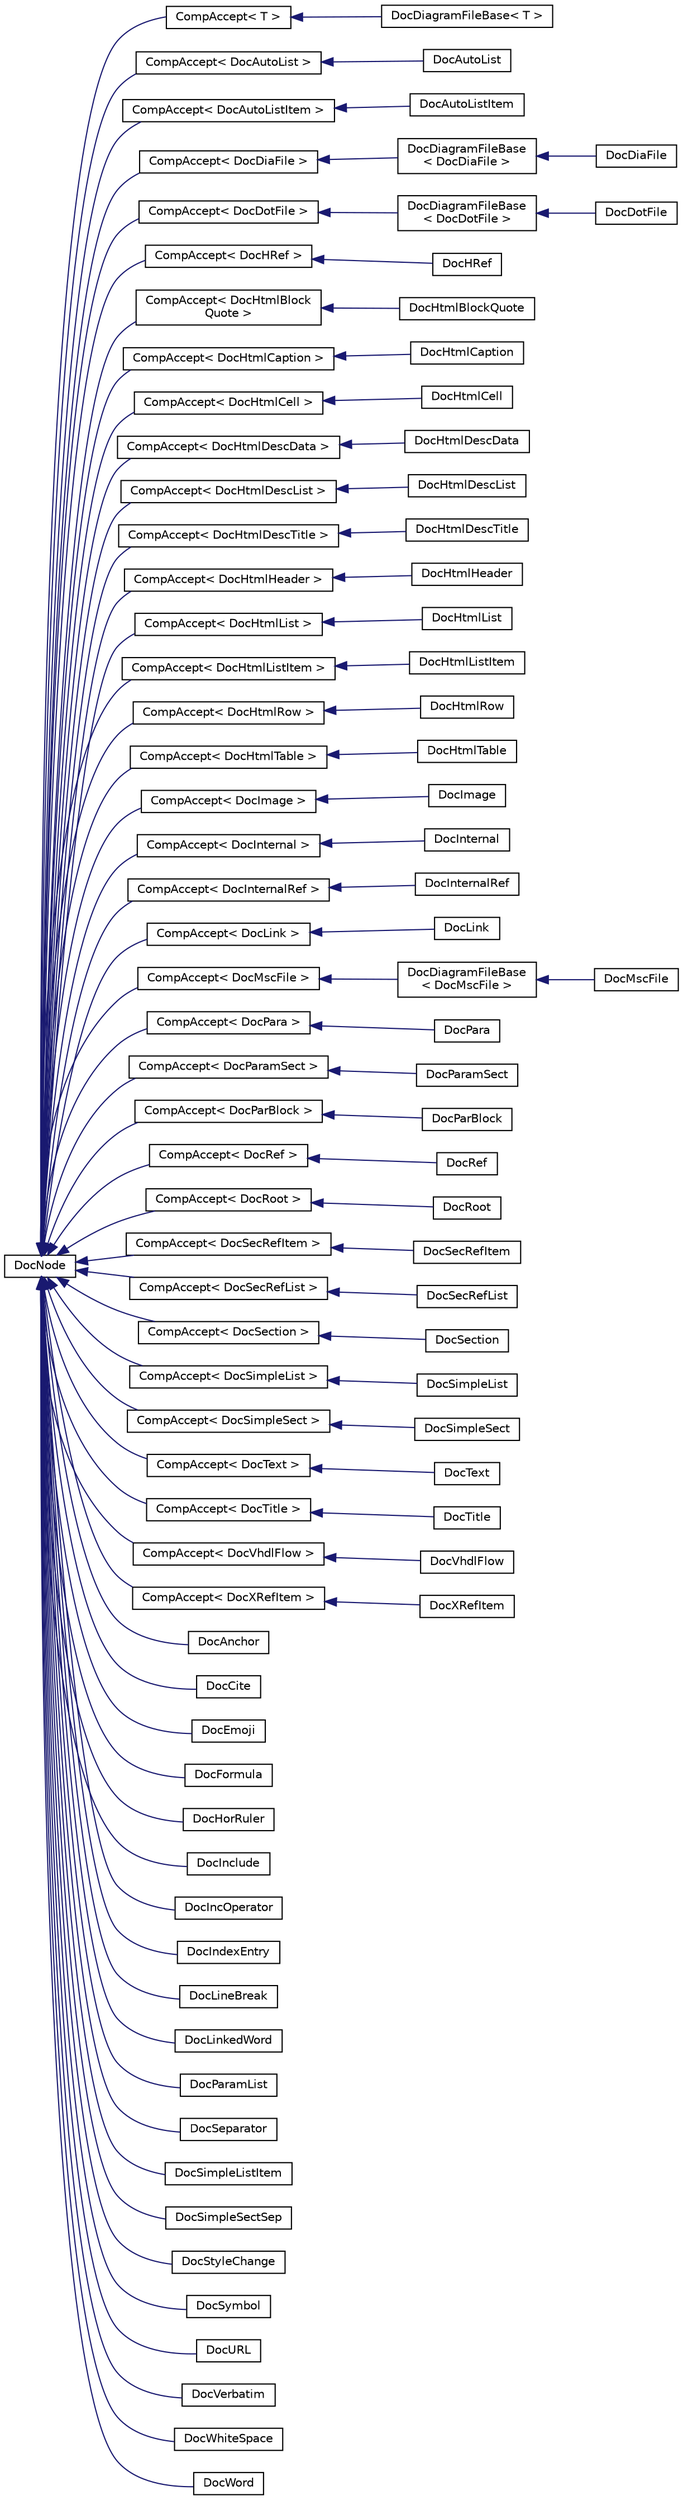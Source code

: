 digraph "类继承关系图"
{
 // INTERACTIVE_SVG=YES
 // LATEX_PDF_SIZE
  edge [fontname="Helvetica",fontsize="10",labelfontname="Helvetica",labelfontsize="10"];
  node [fontname="Helvetica",fontsize="10",shape=record];
  rankdir="LR";
  Node0 [label="DocNode",height=0.2,width=0.4,color="black", fillcolor="white", style="filled",URL="$d9/d0e/class_doc_node.html",tooltip="Abstract node interface with type information."];
  Node0 -> Node1 [dir="back",color="midnightblue",fontsize="10",style="solid",fontname="Helvetica"];
  Node1 [label="CompAccept\< T \>",height=0.2,width=0.4,color="black", fillcolor="white", style="filled",URL="$d7/da3/class_comp_accept.html",tooltip="Default accept implementation for compound nodes in the abstract syntax tree."];
  Node1 -> Node2 [dir="back",color="midnightblue",fontsize="10",style="solid",fontname="Helvetica"];
  Node2 [label="DocDiagramFileBase\< T \>",height=0.2,width=0.4,color="black", fillcolor="white", style="filled",URL="$d3/d7c/class_doc_diagram_file_base.html",tooltip=" "];
  Node0 -> Node3 [dir="back",color="midnightblue",fontsize="10",style="solid",fontname="Helvetica"];
  Node3 [label="CompAccept\< DocAutoList \>",height=0.2,width=0.4,color="black", fillcolor="white", style="filled",URL="$d7/da3/class_comp_accept.html",tooltip=" "];
  Node3 -> Node4 [dir="back",color="midnightblue",fontsize="10",style="solid",fontname="Helvetica"];
  Node4 [label="DocAutoList",height=0.2,width=0.4,color="black", fillcolor="white", style="filled",URL="$d1/d3f/class_doc_auto_list.html",tooltip="Node representing an auto List"];
  Node0 -> Node5 [dir="back",color="midnightblue",fontsize="10",style="solid",fontname="Helvetica"];
  Node5 [label="CompAccept\< DocAutoListItem \>",height=0.2,width=0.4,color="black", fillcolor="white", style="filled",URL="$d7/da3/class_comp_accept.html",tooltip=" "];
  Node5 -> Node6 [dir="back",color="midnightblue",fontsize="10",style="solid",fontname="Helvetica"];
  Node6 [label="DocAutoListItem",height=0.2,width=0.4,color="black", fillcolor="white", style="filled",URL="$d8/df9/class_doc_auto_list_item.html",tooltip="Node representing an item of a auto list"];
  Node0 -> Node7 [dir="back",color="midnightblue",fontsize="10",style="solid",fontname="Helvetica"];
  Node7 [label="CompAccept\< DocDiaFile \>",height=0.2,width=0.4,color="black", fillcolor="white", style="filled",URL="$d7/da3/class_comp_accept.html",tooltip=" "];
  Node7 -> Node8 [dir="back",color="midnightblue",fontsize="10",style="solid",fontname="Helvetica"];
  Node8 [label="DocDiagramFileBase\l\< DocDiaFile \>",height=0.2,width=0.4,color="black", fillcolor="white", style="filled",URL="$d3/d7c/class_doc_diagram_file_base.html",tooltip=" "];
  Node8 -> Node9 [dir="back",color="midnightblue",fontsize="10",style="solid",fontname="Helvetica"];
  Node9 [label="DocDiaFile",height=0.2,width=0.4,color="black", fillcolor="white", style="filled",URL="$d6/ddb/class_doc_dia_file.html",tooltip="Node representing a dia file"];
  Node0 -> Node10 [dir="back",color="midnightblue",fontsize="10",style="solid",fontname="Helvetica"];
  Node10 [label="CompAccept\< DocDotFile \>",height=0.2,width=0.4,color="black", fillcolor="white", style="filled",URL="$d7/da3/class_comp_accept.html",tooltip=" "];
  Node10 -> Node11 [dir="back",color="midnightblue",fontsize="10",style="solid",fontname="Helvetica"];
  Node11 [label="DocDiagramFileBase\l\< DocDotFile \>",height=0.2,width=0.4,color="black", fillcolor="white", style="filled",URL="$d3/d7c/class_doc_diagram_file_base.html",tooltip=" "];
  Node11 -> Node12 [dir="back",color="midnightblue",fontsize="10",style="solid",fontname="Helvetica"];
  Node12 [label="DocDotFile",height=0.2,width=0.4,color="black", fillcolor="white", style="filled",URL="$df/d37/class_doc_dot_file.html",tooltip="Node representing a dot file"];
  Node0 -> Node13 [dir="back",color="midnightblue",fontsize="10",style="solid",fontname="Helvetica"];
  Node13 [label="CompAccept\< DocHRef \>",height=0.2,width=0.4,color="black", fillcolor="white", style="filled",URL="$d7/da3/class_comp_accept.html",tooltip=" "];
  Node13 -> Node14 [dir="back",color="midnightblue",fontsize="10",style="solid",fontname="Helvetica"];
  Node14 [label="DocHRef",height=0.2,width=0.4,color="black", fillcolor="white", style="filled",URL="$d9/d10/class_doc_h_ref.html",tooltip="Node representing a Hypertext reference"];
  Node0 -> Node15 [dir="back",color="midnightblue",fontsize="10",style="solid",fontname="Helvetica"];
  Node15 [label="CompAccept\< DocHtmlBlock\lQuote \>",height=0.2,width=0.4,color="black", fillcolor="white", style="filled",URL="$d7/da3/class_comp_accept.html",tooltip=" "];
  Node15 -> Node16 [dir="back",color="midnightblue",fontsize="10",style="solid",fontname="Helvetica"];
  Node16 [label="DocHtmlBlockQuote",height=0.2,width=0.4,color="black", fillcolor="white", style="filled",URL="$d9/dd3/class_doc_html_block_quote.html",tooltip="Node representing an HTML blockquote"];
  Node0 -> Node17 [dir="back",color="midnightblue",fontsize="10",style="solid",fontname="Helvetica"];
  Node17 [label="CompAccept\< DocHtmlCaption \>",height=0.2,width=0.4,color="black", fillcolor="white", style="filled",URL="$d7/da3/class_comp_accept.html",tooltip=" "];
  Node17 -> Node18 [dir="back",color="midnightblue",fontsize="10",style="solid",fontname="Helvetica"];
  Node18 [label="DocHtmlCaption",height=0.2,width=0.4,color="black", fillcolor="white", style="filled",URL="$d0/dc7/class_doc_html_caption.html",tooltip="Node representing a HTML table caption"];
  Node0 -> Node19 [dir="back",color="midnightblue",fontsize="10",style="solid",fontname="Helvetica"];
  Node19 [label="CompAccept\< DocHtmlCell \>",height=0.2,width=0.4,color="black", fillcolor="white", style="filled",URL="$d7/da3/class_comp_accept.html",tooltip=" "];
  Node19 -> Node20 [dir="back",color="midnightblue",fontsize="10",style="solid",fontname="Helvetica"];
  Node20 [label="DocHtmlCell",height=0.2,width=0.4,color="black", fillcolor="white", style="filled",URL="$d1/d56/class_doc_html_cell.html",tooltip="Node representing a HTML table cell"];
  Node0 -> Node21 [dir="back",color="midnightblue",fontsize="10",style="solid",fontname="Helvetica"];
  Node21 [label="CompAccept\< DocHtmlDescData \>",height=0.2,width=0.4,color="black", fillcolor="white", style="filled",URL="$d7/da3/class_comp_accept.html",tooltip=" "];
  Node21 -> Node22 [dir="back",color="midnightblue",fontsize="10",style="solid",fontname="Helvetica"];
  Node22 [label="DocHtmlDescData",height=0.2,width=0.4,color="black", fillcolor="white", style="filled",URL="$dd/d88/class_doc_html_desc_data.html",tooltip="Node representing a HTML description data"];
  Node0 -> Node23 [dir="back",color="midnightblue",fontsize="10",style="solid",fontname="Helvetica"];
  Node23 [label="CompAccept\< DocHtmlDescList \>",height=0.2,width=0.4,color="black", fillcolor="white", style="filled",URL="$d7/da3/class_comp_accept.html",tooltip=" "];
  Node23 -> Node24 [dir="back",color="midnightblue",fontsize="10",style="solid",fontname="Helvetica"];
  Node24 [label="DocHtmlDescList",height=0.2,width=0.4,color="black", fillcolor="white", style="filled",URL="$df/d6f/class_doc_html_desc_list.html",tooltip="Node representing a Html description list"];
  Node0 -> Node25 [dir="back",color="midnightblue",fontsize="10",style="solid",fontname="Helvetica"];
  Node25 [label="CompAccept\< DocHtmlDescTitle \>",height=0.2,width=0.4,color="black", fillcolor="white", style="filled",URL="$d7/da3/class_comp_accept.html",tooltip=" "];
  Node25 -> Node26 [dir="back",color="midnightblue",fontsize="10",style="solid",fontname="Helvetica"];
  Node26 [label="DocHtmlDescTitle",height=0.2,width=0.4,color="black", fillcolor="white", style="filled",URL="$dd/dd1/class_doc_html_desc_title.html",tooltip="Node representing a Html description item"];
  Node0 -> Node27 [dir="back",color="midnightblue",fontsize="10",style="solid",fontname="Helvetica"];
  Node27 [label="CompAccept\< DocHtmlHeader \>",height=0.2,width=0.4,color="black", fillcolor="white", style="filled",URL="$d7/da3/class_comp_accept.html",tooltip=" "];
  Node27 -> Node28 [dir="back",color="midnightblue",fontsize="10",style="solid",fontname="Helvetica"];
  Node28 [label="DocHtmlHeader",height=0.2,width=0.4,color="black", fillcolor="white", style="filled",URL="$df/d24/class_doc_html_header.html",tooltip="Node Html heading"];
  Node0 -> Node29 [dir="back",color="midnightblue",fontsize="10",style="solid",fontname="Helvetica"];
  Node29 [label="CompAccept\< DocHtmlList \>",height=0.2,width=0.4,color="black", fillcolor="white", style="filled",URL="$d7/da3/class_comp_accept.html",tooltip=" "];
  Node29 -> Node30 [dir="back",color="midnightblue",fontsize="10",style="solid",fontname="Helvetica"];
  Node30 [label="DocHtmlList",height=0.2,width=0.4,color="black", fillcolor="white", style="filled",URL="$d5/d42/class_doc_html_list.html",tooltip="Node representing a Html list"];
  Node0 -> Node31 [dir="back",color="midnightblue",fontsize="10",style="solid",fontname="Helvetica"];
  Node31 [label="CompAccept\< DocHtmlListItem \>",height=0.2,width=0.4,color="black", fillcolor="white", style="filled",URL="$d7/da3/class_comp_accept.html",tooltip=" "];
  Node31 -> Node32 [dir="back",color="midnightblue",fontsize="10",style="solid",fontname="Helvetica"];
  Node32 [label="DocHtmlListItem",height=0.2,width=0.4,color="black", fillcolor="white", style="filled",URL="$df/da8/class_doc_html_list_item.html",tooltip="Node representing a HTML list item"];
  Node0 -> Node33 [dir="back",color="midnightblue",fontsize="10",style="solid",fontname="Helvetica"];
  Node33 [label="CompAccept\< DocHtmlRow \>",height=0.2,width=0.4,color="black", fillcolor="white", style="filled",URL="$d7/da3/class_comp_accept.html",tooltip=" "];
  Node33 -> Node34 [dir="back",color="midnightblue",fontsize="10",style="solid",fontname="Helvetica"];
  Node34 [label="DocHtmlRow",height=0.2,width=0.4,color="black", fillcolor="white", style="filled",URL="$d3/d16/class_doc_html_row.html",tooltip="Node representing a HTML table row"];
  Node0 -> Node35 [dir="back",color="midnightblue",fontsize="10",style="solid",fontname="Helvetica"];
  Node35 [label="CompAccept\< DocHtmlTable \>",height=0.2,width=0.4,color="black", fillcolor="white", style="filled",URL="$d7/da3/class_comp_accept.html",tooltip=" "];
  Node35 -> Node36 [dir="back",color="midnightblue",fontsize="10",style="solid",fontname="Helvetica"];
  Node36 [label="DocHtmlTable",height=0.2,width=0.4,color="black", fillcolor="white", style="filled",URL="$de/d79/class_doc_html_table.html",tooltip="Node representing a HTML table"];
  Node0 -> Node37 [dir="back",color="midnightblue",fontsize="10",style="solid",fontname="Helvetica"];
  Node37 [label="CompAccept\< DocImage \>",height=0.2,width=0.4,color="black", fillcolor="white", style="filled",URL="$d7/da3/class_comp_accept.html",tooltip=" "];
  Node37 -> Node38 [dir="back",color="midnightblue",fontsize="10",style="solid",fontname="Helvetica"];
  Node38 [label="DocImage",height=0.2,width=0.4,color="black", fillcolor="white", style="filled",URL="$db/dc8/class_doc_image.html",tooltip="Node representing an image"];
  Node0 -> Node39 [dir="back",color="midnightblue",fontsize="10",style="solid",fontname="Helvetica"];
  Node39 [label="CompAccept\< DocInternal \>",height=0.2,width=0.4,color="black", fillcolor="white", style="filled",URL="$d7/da3/class_comp_accept.html",tooltip=" "];
  Node39 -> Node40 [dir="back",color="midnightblue",fontsize="10",style="solid",fontname="Helvetica"];
  Node40 [label="DocInternal",height=0.2,width=0.4,color="black", fillcolor="white", style="filled",URL="$db/d6d/class_doc_internal.html",tooltip="Node representing an internal section of documentation"];
  Node0 -> Node41 [dir="back",color="midnightblue",fontsize="10",style="solid",fontname="Helvetica"];
  Node41 [label="CompAccept\< DocInternalRef \>",height=0.2,width=0.4,color="black", fillcolor="white", style="filled",URL="$d7/da3/class_comp_accept.html",tooltip=" "];
  Node41 -> Node42 [dir="back",color="midnightblue",fontsize="10",style="solid",fontname="Helvetica"];
  Node42 [label="DocInternalRef",height=0.2,width=0.4,color="black", fillcolor="white", style="filled",URL="$da/da2/class_doc_internal_ref.html",tooltip="Node representing an internal reference to some item"];
  Node0 -> Node43 [dir="back",color="midnightblue",fontsize="10",style="solid",fontname="Helvetica"];
  Node43 [label="CompAccept\< DocLink \>",height=0.2,width=0.4,color="black", fillcolor="white", style="filled",URL="$d7/da3/class_comp_accept.html",tooltip=" "];
  Node43 -> Node44 [dir="back",color="midnightblue",fontsize="10",style="solid",fontname="Helvetica"];
  Node44 [label="DocLink",height=0.2,width=0.4,color="black", fillcolor="white", style="filled",URL="$d5/dd3/class_doc_link.html",tooltip="Node representing a link to some item"];
  Node0 -> Node45 [dir="back",color="midnightblue",fontsize="10",style="solid",fontname="Helvetica"];
  Node45 [label="CompAccept\< DocMscFile \>",height=0.2,width=0.4,color="black", fillcolor="white", style="filled",URL="$d7/da3/class_comp_accept.html",tooltip=" "];
  Node45 -> Node46 [dir="back",color="midnightblue",fontsize="10",style="solid",fontname="Helvetica"];
  Node46 [label="DocDiagramFileBase\l\< DocMscFile \>",height=0.2,width=0.4,color="black", fillcolor="white", style="filled",URL="$d3/d7c/class_doc_diagram_file_base.html",tooltip=" "];
  Node46 -> Node47 [dir="back",color="midnightblue",fontsize="10",style="solid",fontname="Helvetica"];
  Node47 [label="DocMscFile",height=0.2,width=0.4,color="black", fillcolor="white", style="filled",URL="$d3/d7d/class_doc_msc_file.html",tooltip="Node representing a msc file"];
  Node0 -> Node48 [dir="back",color="midnightblue",fontsize="10",style="solid",fontname="Helvetica"];
  Node48 [label="CompAccept\< DocPara \>",height=0.2,width=0.4,color="black", fillcolor="white", style="filled",URL="$d7/da3/class_comp_accept.html",tooltip=" "];
  Node48 -> Node49 [dir="back",color="midnightblue",fontsize="10",style="solid",fontname="Helvetica"];
  Node49 [label="DocPara",height=0.2,width=0.4,color="black", fillcolor="white", style="filled",URL="$d3/d01/class_doc_para.html",tooltip="Node representing a paragraph in the documentation tree"];
  Node0 -> Node50 [dir="back",color="midnightblue",fontsize="10",style="solid",fontname="Helvetica"];
  Node50 [label="CompAccept\< DocParamSect \>",height=0.2,width=0.4,color="black", fillcolor="white", style="filled",URL="$d7/da3/class_comp_accept.html",tooltip=" "];
  Node50 -> Node51 [dir="back",color="midnightblue",fontsize="10",style="solid",fontname="Helvetica"];
  Node51 [label="DocParamSect",height=0.2,width=0.4,color="black", fillcolor="white", style="filled",URL="$d1/d01/class_doc_param_sect.html",tooltip="Node representing a parameter section"];
  Node0 -> Node52 [dir="back",color="midnightblue",fontsize="10",style="solid",fontname="Helvetica"];
  Node52 [label="CompAccept\< DocParBlock \>",height=0.2,width=0.4,color="black", fillcolor="white", style="filled",URL="$d7/da3/class_comp_accept.html",tooltip=" "];
  Node52 -> Node53 [dir="back",color="midnightblue",fontsize="10",style="solid",fontname="Helvetica"];
  Node53 [label="DocParBlock",height=0.2,width=0.4,color="black", fillcolor="white", style="filled",URL="$d9/dd2/class_doc_par_block.html",tooltip="Node representing an block of paragraphs"];
  Node0 -> Node54 [dir="back",color="midnightblue",fontsize="10",style="solid",fontname="Helvetica"];
  Node54 [label="CompAccept\< DocRef \>",height=0.2,width=0.4,color="black", fillcolor="white", style="filled",URL="$d7/da3/class_comp_accept.html",tooltip=" "];
  Node54 -> Node55 [dir="back",color="midnightblue",fontsize="10",style="solid",fontname="Helvetica"];
  Node55 [label="DocRef",height=0.2,width=0.4,color="black", fillcolor="white", style="filled",URL="$d5/d68/class_doc_ref.html",tooltip="Node representing a reference to some item"];
  Node0 -> Node56 [dir="back",color="midnightblue",fontsize="10",style="solid",fontname="Helvetica"];
  Node56 [label="CompAccept\< DocRoot \>",height=0.2,width=0.4,color="black", fillcolor="white", style="filled",URL="$d7/da3/class_comp_accept.html",tooltip=" "];
  Node56 -> Node57 [dir="back",color="midnightblue",fontsize="10",style="solid",fontname="Helvetica"];
  Node57 [label="DocRoot",height=0.2,width=0.4,color="black", fillcolor="white", style="filled",URL="$d8/ddb/class_doc_root.html",tooltip="Root node of documentation tree"];
  Node0 -> Node58 [dir="back",color="midnightblue",fontsize="10",style="solid",fontname="Helvetica"];
  Node58 [label="CompAccept\< DocSecRefItem \>",height=0.2,width=0.4,color="black", fillcolor="white", style="filled",URL="$d7/da3/class_comp_accept.html",tooltip=" "];
  Node58 -> Node59 [dir="back",color="midnightblue",fontsize="10",style="solid",fontname="Helvetica"];
  Node59 [label="DocSecRefItem",height=0.2,width=0.4,color="black", fillcolor="white", style="filled",URL="$de/d87/class_doc_sec_ref_item.html",tooltip="Node representing a reference to a section"];
  Node0 -> Node60 [dir="back",color="midnightblue",fontsize="10",style="solid",fontname="Helvetica"];
  Node60 [label="CompAccept\< DocSecRefList \>",height=0.2,width=0.4,color="black", fillcolor="white", style="filled",URL="$d7/da3/class_comp_accept.html",tooltip=" "];
  Node60 -> Node61 [dir="back",color="midnightblue",fontsize="10",style="solid",fontname="Helvetica"];
  Node61 [label="DocSecRefList",height=0.2,width=0.4,color="black", fillcolor="white", style="filled",URL="$d3/ddb/class_doc_sec_ref_list.html",tooltip="Node representing a list of section references"];
  Node0 -> Node62 [dir="back",color="midnightblue",fontsize="10",style="solid",fontname="Helvetica"];
  Node62 [label="CompAccept\< DocSection \>",height=0.2,width=0.4,color="black", fillcolor="white", style="filled",URL="$d7/da3/class_comp_accept.html",tooltip=" "];
  Node62 -> Node63 [dir="back",color="midnightblue",fontsize="10",style="solid",fontname="Helvetica"];
  Node63 [label="DocSection",height=0.2,width=0.4,color="black", fillcolor="white", style="filled",URL="$d2/da3/class_doc_section.html",tooltip="Node representing a normal section"];
  Node0 -> Node64 [dir="back",color="midnightblue",fontsize="10",style="solid",fontname="Helvetica"];
  Node64 [label="CompAccept\< DocSimpleList \>",height=0.2,width=0.4,color="black", fillcolor="white", style="filled",URL="$d7/da3/class_comp_accept.html",tooltip=" "];
  Node64 -> Node65 [dir="back",color="midnightblue",fontsize="10",style="solid",fontname="Helvetica"];
  Node65 [label="DocSimpleList",height=0.2,width=0.4,color="black", fillcolor="white", style="filled",URL="$dc/de6/class_doc_simple_list.html",tooltip="Node representing a simple list"];
  Node0 -> Node66 [dir="back",color="midnightblue",fontsize="10",style="solid",fontname="Helvetica"];
  Node66 [label="CompAccept\< DocSimpleSect \>",height=0.2,width=0.4,color="black", fillcolor="white", style="filled",URL="$d7/da3/class_comp_accept.html",tooltip=" "];
  Node66 -> Node67 [dir="back",color="midnightblue",fontsize="10",style="solid",fontname="Helvetica"];
  Node67 [label="DocSimpleSect",height=0.2,width=0.4,color="black", fillcolor="white", style="filled",URL="$de/d65/class_doc_simple_sect.html",tooltip="Node representing a simple section"];
  Node0 -> Node68 [dir="back",color="midnightblue",fontsize="10",style="solid",fontname="Helvetica"];
  Node68 [label="CompAccept\< DocText \>",height=0.2,width=0.4,color="black", fillcolor="white", style="filled",URL="$d7/da3/class_comp_accept.html",tooltip=" "];
  Node68 -> Node69 [dir="back",color="midnightblue",fontsize="10",style="solid",fontname="Helvetica"];
  Node69 [label="DocText",height=0.2,width=0.4,color="black", fillcolor="white", style="filled",URL="$d0/d87/class_doc_text.html",tooltip="Root node of a text fragment"];
  Node0 -> Node70 [dir="back",color="midnightblue",fontsize="10",style="solid",fontname="Helvetica"];
  Node70 [label="CompAccept\< DocTitle \>",height=0.2,width=0.4,color="black", fillcolor="white", style="filled",URL="$d7/da3/class_comp_accept.html",tooltip=" "];
  Node70 -> Node71 [dir="back",color="midnightblue",fontsize="10",style="solid",fontname="Helvetica"];
  Node71 [label="DocTitle",height=0.2,width=0.4,color="black", fillcolor="white", style="filled",URL="$d3/d1c/class_doc_title.html",tooltip="Node representing a simple section title"];
  Node0 -> Node72 [dir="back",color="midnightblue",fontsize="10",style="solid",fontname="Helvetica"];
  Node72 [label="CompAccept\< DocVhdlFlow \>",height=0.2,width=0.4,color="black", fillcolor="white", style="filled",URL="$d7/da3/class_comp_accept.html",tooltip=" "];
  Node72 -> Node73 [dir="back",color="midnightblue",fontsize="10",style="solid",fontname="Helvetica"];
  Node73 [label="DocVhdlFlow",height=0.2,width=0.4,color="black", fillcolor="white", style="filled",URL="$d0/d89/class_doc_vhdl_flow.html",tooltip="Node representing a VHDL flow chart"];
  Node0 -> Node74 [dir="back",color="midnightblue",fontsize="10",style="solid",fontname="Helvetica"];
  Node74 [label="CompAccept\< DocXRefItem \>",height=0.2,width=0.4,color="black", fillcolor="white", style="filled",URL="$d7/da3/class_comp_accept.html",tooltip=" "];
  Node74 -> Node75 [dir="back",color="midnightblue",fontsize="10",style="solid",fontname="Helvetica"];
  Node75 [label="DocXRefItem",height=0.2,width=0.4,color="black", fillcolor="white", style="filled",URL="$d0/d90/class_doc_x_ref_item.html",tooltip="Node representing an item of a cross-referenced list"];
  Node0 -> Node76 [dir="back",color="midnightblue",fontsize="10",style="solid",fontname="Helvetica"];
  Node76 [label="DocAnchor",height=0.2,width=0.4,color="black", fillcolor="white", style="filled",URL="$d0/d33/class_doc_anchor.html",tooltip="Node representing an anchor"];
  Node0 -> Node77 [dir="back",color="midnightblue",fontsize="10",style="solid",fontname="Helvetica"];
  Node77 [label="DocCite",height=0.2,width=0.4,color="black", fillcolor="white", style="filled",URL="$d6/db8/class_doc_cite.html",tooltip="Node representing a citation of some bibliographic reference"];
  Node0 -> Node78 [dir="back",color="midnightblue",fontsize="10",style="solid",fontname="Helvetica"];
  Node78 [label="DocEmoji",height=0.2,width=0.4,color="black", fillcolor="white", style="filled",URL="$d5/ddb/class_doc_emoji.html",tooltip="Node representing a n emoji"];
  Node0 -> Node79 [dir="back",color="midnightblue",fontsize="10",style="solid",fontname="Helvetica"];
  Node79 [label="DocFormula",height=0.2,width=0.4,color="black", fillcolor="white", style="filled",URL="$df/de1/class_doc_formula.html",tooltip="Node representing an item of a cross-referenced list"];
  Node0 -> Node80 [dir="back",color="midnightblue",fontsize="10",style="solid",fontname="Helvetica"];
  Node80 [label="DocHorRuler",height=0.2,width=0.4,color="black", fillcolor="white", style="filled",URL="$d9/d6f/class_doc_hor_ruler.html",tooltip="Node representing a horizontal ruler"];
  Node0 -> Node81 [dir="back",color="midnightblue",fontsize="10",style="solid",fontname="Helvetica"];
  Node81 [label="DocInclude",height=0.2,width=0.4,color="black", fillcolor="white", style="filled",URL="$d6/db9/class_doc_include.html",tooltip="Node representing an included text block from file"];
  Node0 -> Node82 [dir="back",color="midnightblue",fontsize="10",style="solid",fontname="Helvetica"];
  Node82 [label="DocIncOperator",height=0.2,width=0.4,color="black", fillcolor="white", style="filled",URL="$d2/db2/class_doc_inc_operator.html",tooltip="Node representing a include/dontinclude operator block"];
  Node0 -> Node83 [dir="back",color="midnightblue",fontsize="10",style="solid",fontname="Helvetica"];
  Node83 [label="DocIndexEntry",height=0.2,width=0.4,color="black", fillcolor="white", style="filled",URL="$d7/dc9/class_doc_index_entry.html",tooltip="Node representing an entry in the index."];
  Node0 -> Node84 [dir="back",color="midnightblue",fontsize="10",style="solid",fontname="Helvetica"];
  Node84 [label="DocLineBreak",height=0.2,width=0.4,color="black", fillcolor="white", style="filled",URL="$df/d34/class_doc_line_break.html",tooltip="Node representing a line break"];
  Node0 -> Node85 [dir="back",color="midnightblue",fontsize="10",style="solid",fontname="Helvetica"];
  Node85 [label="DocLinkedWord",height=0.2,width=0.4,color="black", fillcolor="white", style="filled",URL="$d1/d93/class_doc_linked_word.html",tooltip="Node representing a word that can be linked to something"];
  Node0 -> Node86 [dir="back",color="midnightblue",fontsize="10",style="solid",fontname="Helvetica"];
  Node86 [label="DocParamList",height=0.2,width=0.4,color="black", fillcolor="white", style="filled",URL="$d9/d8d/class_doc_param_list.html",tooltip="Node representing a parameter list."];
  Node0 -> Node87 [dir="back",color="midnightblue",fontsize="10",style="solid",fontname="Helvetica"];
  Node87 [label="DocSeparator",height=0.2,width=0.4,color="black", fillcolor="white", style="filled",URL="$d9/d21/class_doc_separator.html",tooltip="Node representing a separator"];
  Node0 -> Node88 [dir="back",color="midnightblue",fontsize="10",style="solid",fontname="Helvetica"];
  Node88 [label="DocSimpleListItem",height=0.2,width=0.4,color="black", fillcolor="white", style="filled",URL="$d4/d1e/class_doc_simple_list_item.html",tooltip="Node representing a simple list item"];
  Node0 -> Node89 [dir="back",color="midnightblue",fontsize="10",style="solid",fontname="Helvetica"];
  Node89 [label="DocSimpleSectSep",height=0.2,width=0.4,color="black", fillcolor="white", style="filled",URL="$db/dd0/class_doc_simple_sect_sep.html",tooltip="Node representing a separator between two simple sections of the same type."];
  Node0 -> Node90 [dir="back",color="midnightblue",fontsize="10",style="solid",fontname="Helvetica"];
  Node90 [label="DocStyleChange",height=0.2,width=0.4,color="black", fillcolor="white", style="filled",URL="$d0/d4e/class_doc_style_change.html",tooltip="Node representing a style change"];
  Node0 -> Node91 [dir="back",color="midnightblue",fontsize="10",style="solid",fontname="Helvetica"];
  Node91 [label="DocSymbol",height=0.2,width=0.4,color="black", fillcolor="white", style="filled",URL="$d7/d67/class_doc_symbol.html",tooltip="Node representing a special symbol"];
  Node0 -> Node92 [dir="back",color="midnightblue",fontsize="10",style="solid",fontname="Helvetica"];
  Node92 [label="DocURL",height=0.2,width=0.4,color="black", fillcolor="white", style="filled",URL="$d9/dcb/class_doc_u_r_l.html",tooltip="Node representing a URL (or email address)"];
  Node0 -> Node93 [dir="back",color="midnightblue",fontsize="10",style="solid",fontname="Helvetica"];
  Node93 [label="DocVerbatim",height=0.2,width=0.4,color="black", fillcolor="white", style="filled",URL="$dc/d12/class_doc_verbatim.html",tooltip="Node representing a verbatim, unparsed text fragment"];
  Node0 -> Node94 [dir="back",color="midnightblue",fontsize="10",style="solid",fontname="Helvetica"];
  Node94 [label="DocWhiteSpace",height=0.2,width=0.4,color="black", fillcolor="white", style="filled",URL="$db/d78/class_doc_white_space.html",tooltip="Node representing some amount of white space"];
  Node0 -> Node95 [dir="back",color="midnightblue",fontsize="10",style="solid",fontname="Helvetica"];
  Node95 [label="DocWord",height=0.2,width=0.4,color="black", fillcolor="white", style="filled",URL="$d9/d1d/class_doc_word.html",tooltip="Node representing a word"];
}
